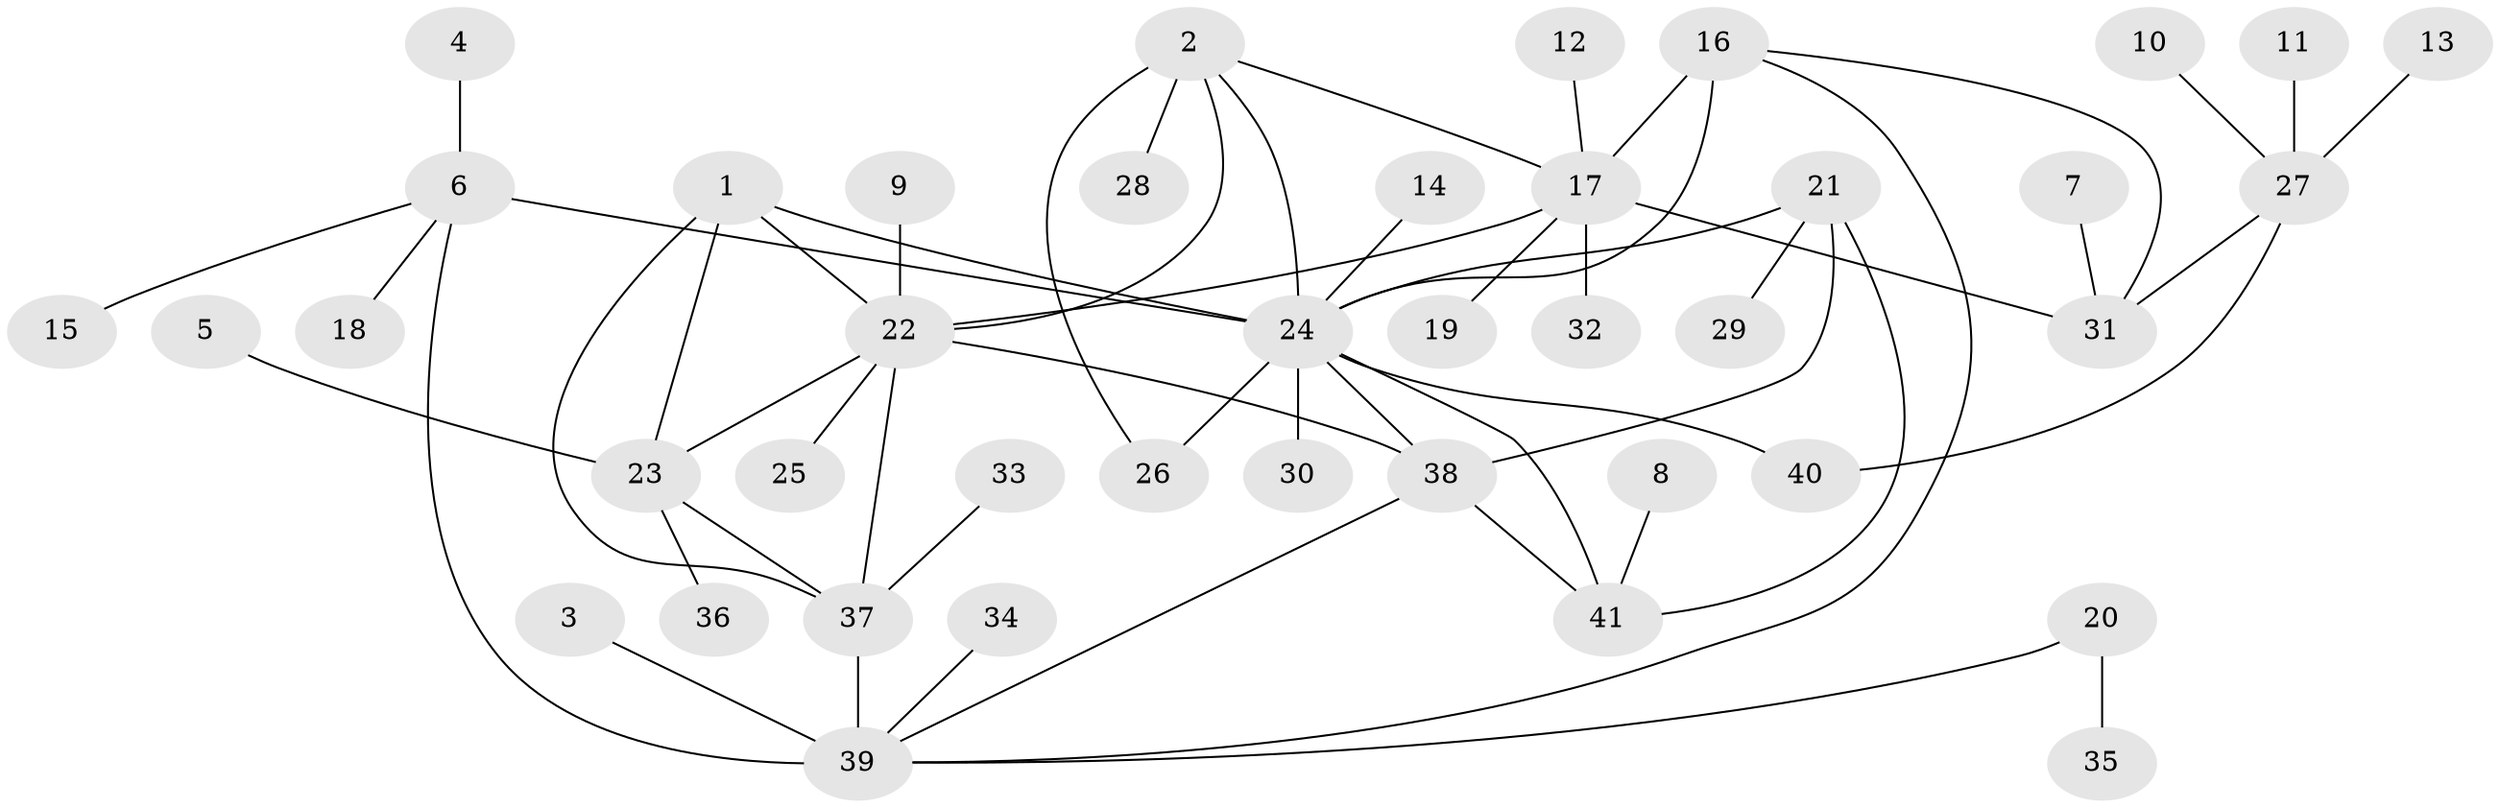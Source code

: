 // original degree distribution, {3: 0.036585365853658534, 7: 0.04878048780487805, 6: 0.0975609756097561, 8: 0.036585365853658534, 4: 0.036585365853658534, 9: 0.012195121951219513, 10: 0.012195121951219513, 1: 0.5853658536585366, 2: 0.13414634146341464}
// Generated by graph-tools (version 1.1) at 2025/50/03/09/25 03:50:40]
// undirected, 41 vertices, 56 edges
graph export_dot {
graph [start="1"]
  node [color=gray90,style=filled];
  1;
  2;
  3;
  4;
  5;
  6;
  7;
  8;
  9;
  10;
  11;
  12;
  13;
  14;
  15;
  16;
  17;
  18;
  19;
  20;
  21;
  22;
  23;
  24;
  25;
  26;
  27;
  28;
  29;
  30;
  31;
  32;
  33;
  34;
  35;
  36;
  37;
  38;
  39;
  40;
  41;
  1 -- 22 [weight=1.0];
  1 -- 23 [weight=1.0];
  1 -- 24 [weight=1.0];
  1 -- 37 [weight=1.0];
  2 -- 17 [weight=1.0];
  2 -- 22 [weight=1.0];
  2 -- 24 [weight=1.0];
  2 -- 26 [weight=2.0];
  2 -- 28 [weight=1.0];
  3 -- 39 [weight=1.0];
  4 -- 6 [weight=1.0];
  5 -- 23 [weight=1.0];
  6 -- 15 [weight=1.0];
  6 -- 18 [weight=1.0];
  6 -- 24 [weight=1.0];
  6 -- 39 [weight=3.0];
  7 -- 31 [weight=1.0];
  8 -- 41 [weight=1.0];
  9 -- 22 [weight=1.0];
  10 -- 27 [weight=1.0];
  11 -- 27 [weight=1.0];
  12 -- 17 [weight=1.0];
  13 -- 27 [weight=1.0];
  14 -- 24 [weight=1.0];
  16 -- 17 [weight=2.0];
  16 -- 24 [weight=1.0];
  16 -- 31 [weight=1.0];
  16 -- 39 [weight=1.0];
  17 -- 19 [weight=1.0];
  17 -- 22 [weight=1.0];
  17 -- 31 [weight=2.0];
  17 -- 32 [weight=1.0];
  20 -- 35 [weight=1.0];
  20 -- 39 [weight=1.0];
  21 -- 24 [weight=1.0];
  21 -- 29 [weight=1.0];
  21 -- 38 [weight=1.0];
  21 -- 41 [weight=1.0];
  22 -- 23 [weight=1.0];
  22 -- 25 [weight=1.0];
  22 -- 37 [weight=1.0];
  22 -- 38 [weight=1.0];
  23 -- 36 [weight=1.0];
  23 -- 37 [weight=1.0];
  24 -- 26 [weight=2.0];
  24 -- 30 [weight=1.0];
  24 -- 38 [weight=1.0];
  24 -- 40 [weight=1.0];
  24 -- 41 [weight=1.0];
  27 -- 31 [weight=1.0];
  27 -- 40 [weight=1.0];
  33 -- 37 [weight=1.0];
  34 -- 39 [weight=1.0];
  37 -- 39 [weight=1.0];
  38 -- 39 [weight=1.0];
  38 -- 41 [weight=1.0];
}
